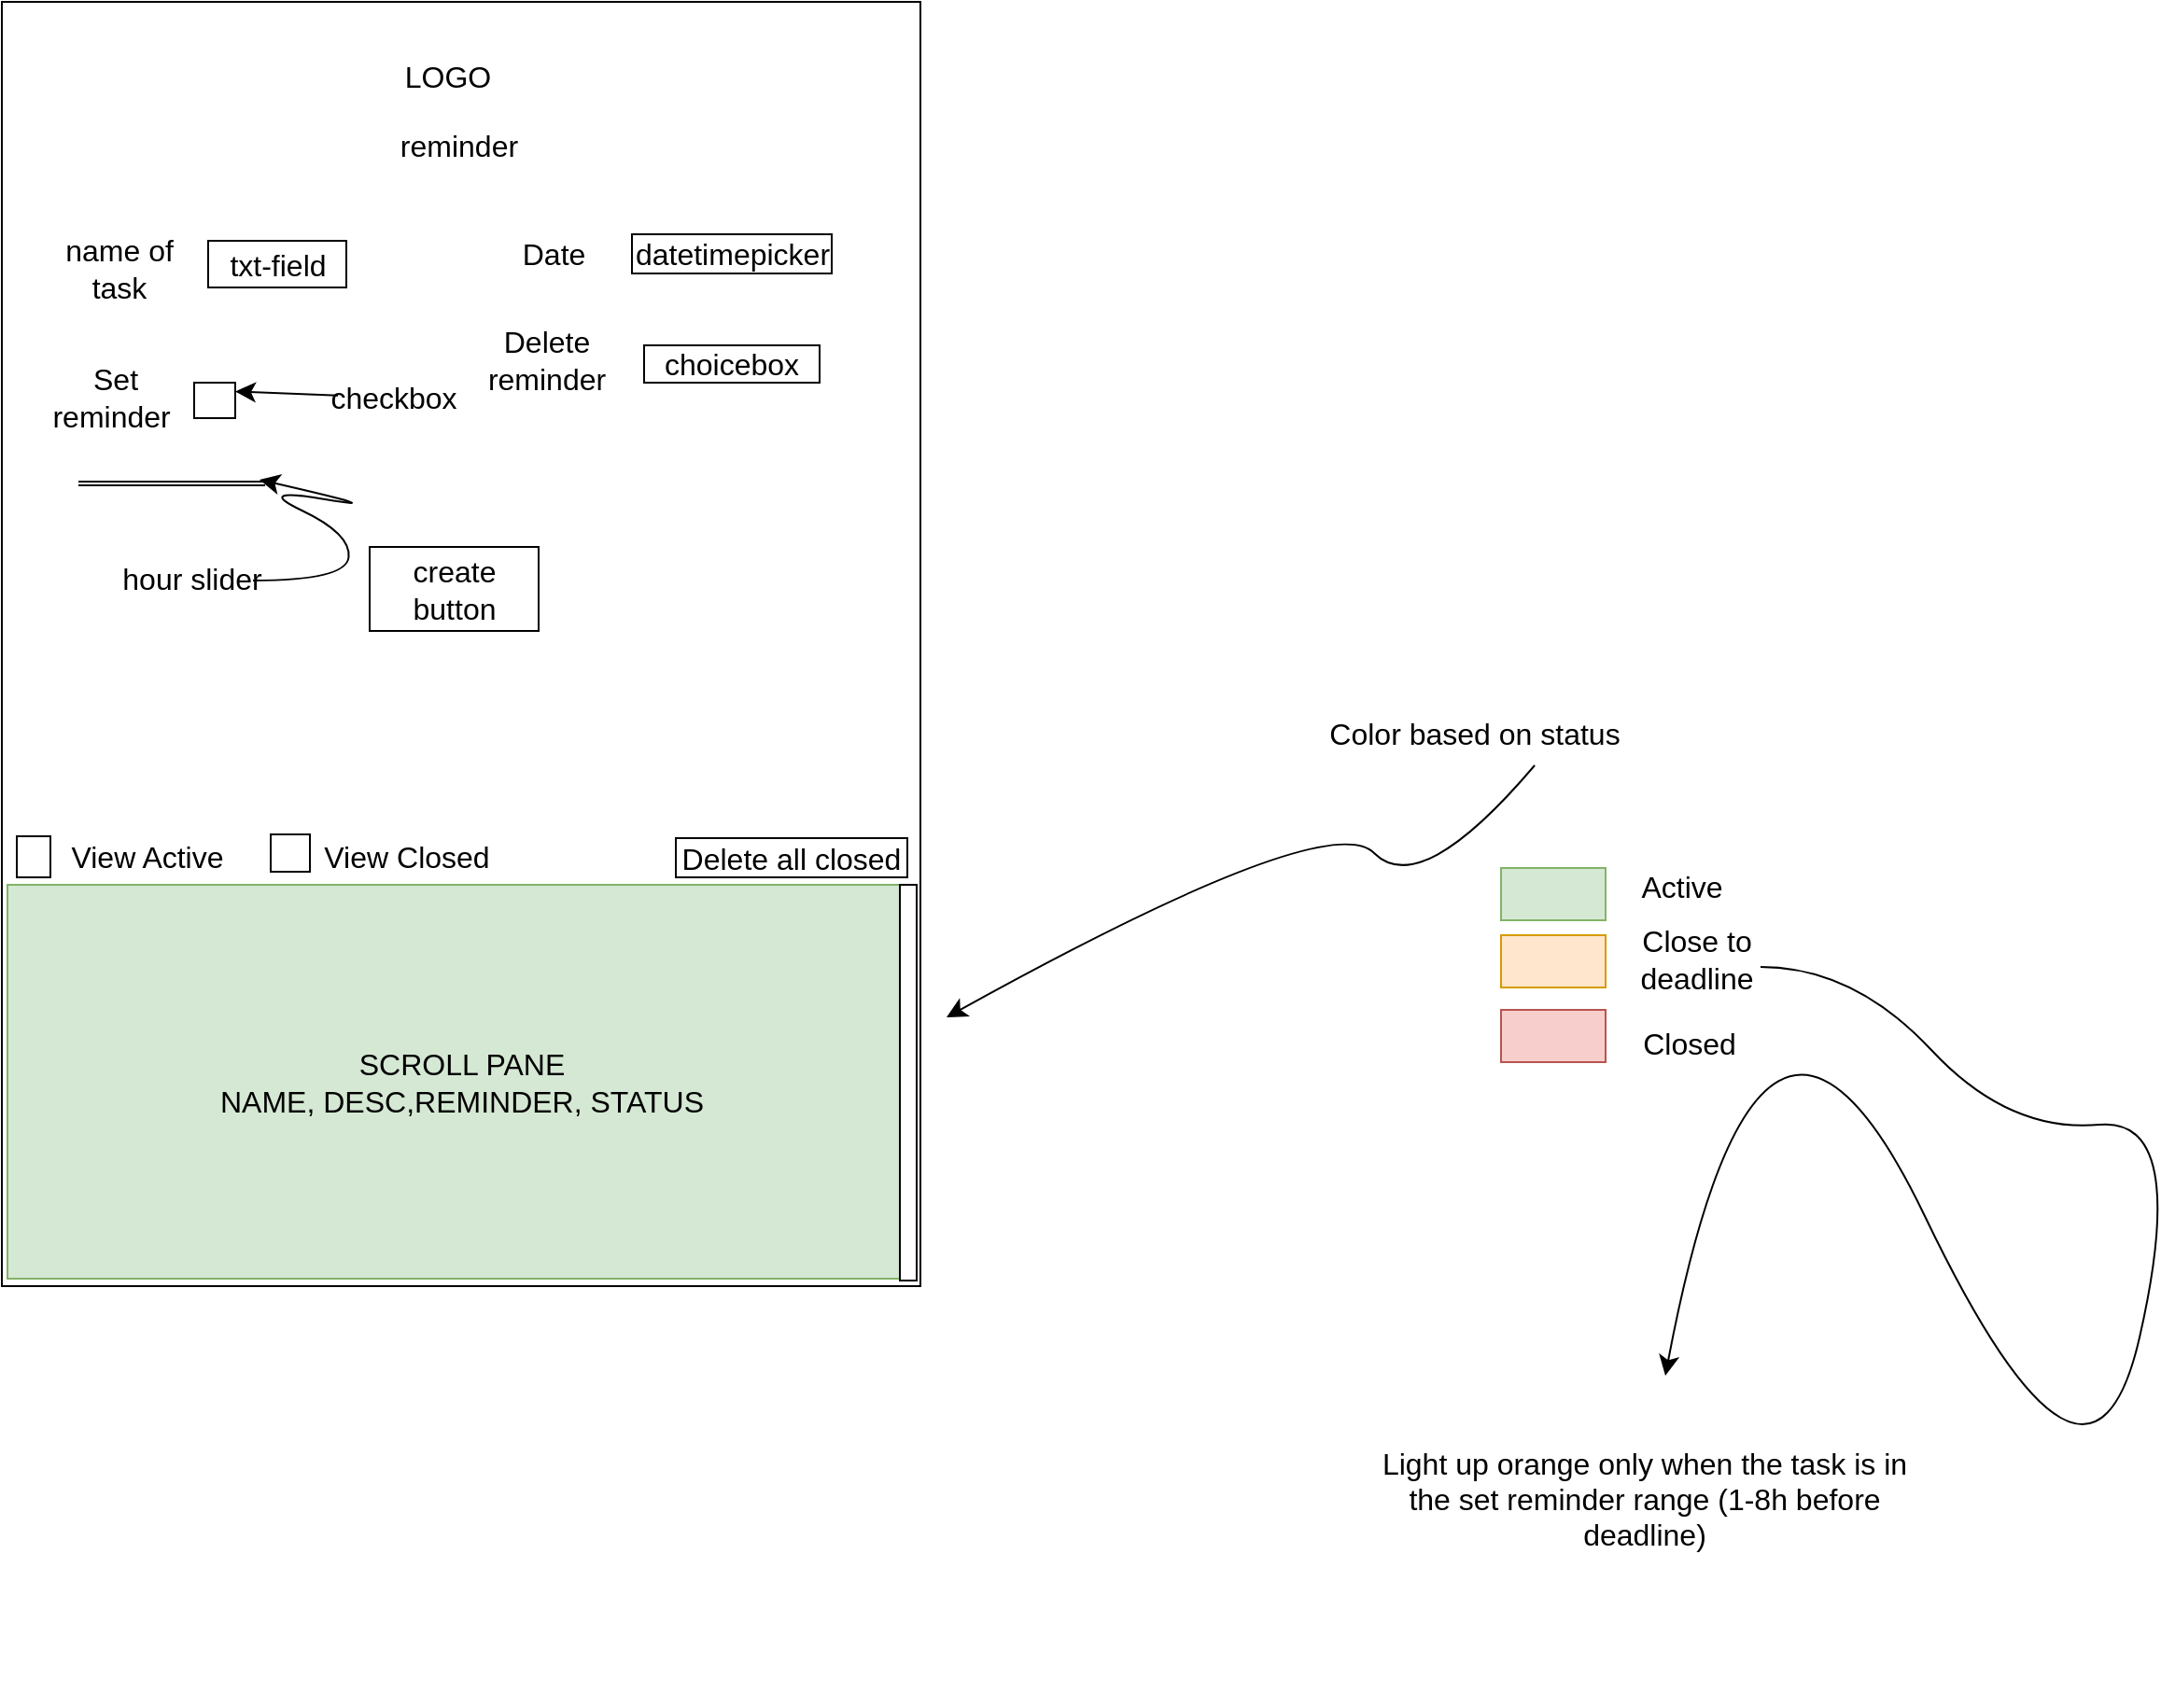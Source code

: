 <mxfile version="22.1.11" type="github">
  <diagram name="Strona-1" id="KciXNImmKgs5rosuy03C">
    <mxGraphModel dx="2234" dy="1232" grid="0" gridSize="10" guides="1" tooltips="1" connect="1" arrows="1" fold="1" page="0" pageScale="1" pageWidth="827" pageHeight="1169" math="0" shadow="0">
      <root>
        <mxCell id="0" />
        <mxCell id="1" parent="0" />
        <mxCell id="DdxbtGBHyIOgsORISWLq-1" value="" style="rounded=0;whiteSpace=wrap;html=1;fontSize=16;" vertex="1" parent="1">
          <mxGeometry x="-506" y="-142" width="492" height="688" as="geometry" />
        </mxCell>
        <mxCell id="DdxbtGBHyIOgsORISWLq-2" value="reminder&lt;br&gt;" style="text;html=1;strokeColor=none;fillColor=none;align=center;verticalAlign=middle;whiteSpace=wrap;rounded=0;fontSize=16;" vertex="1" parent="1">
          <mxGeometry x="-326" y="-80" width="130" height="30" as="geometry" />
        </mxCell>
        <mxCell id="DdxbtGBHyIOgsORISWLq-3" value="LOGO&lt;br&gt;" style="text;html=1;strokeColor=none;fillColor=none;align=center;verticalAlign=middle;whiteSpace=wrap;rounded=0;fontSize=16;" vertex="1" parent="1">
          <mxGeometry x="-297" y="-117" width="60" height="30" as="geometry" />
        </mxCell>
        <mxCell id="DdxbtGBHyIOgsORISWLq-5" value="name of task&lt;br&gt;" style="text;html=1;strokeColor=none;fillColor=none;align=center;verticalAlign=middle;whiteSpace=wrap;rounded=0;fontSize=16;" vertex="1" parent="1">
          <mxGeometry x="-473" y="-14" width="60" height="30" as="geometry" />
        </mxCell>
        <mxCell id="DdxbtGBHyIOgsORISWLq-8" value="Set reminder&amp;nbsp;&lt;br&gt;" style="text;html=1;strokeColor=none;fillColor=none;align=center;verticalAlign=middle;whiteSpace=wrap;rounded=0;fontSize=16;" vertex="1" parent="1">
          <mxGeometry x="-475" y="55" width="60" height="30" as="geometry" />
        </mxCell>
        <mxCell id="DdxbtGBHyIOgsORISWLq-12" value="create button&lt;br&gt;" style="rounded=0;whiteSpace=wrap;html=1;fontSize=16;fillColor=none;" vertex="1" parent="1">
          <mxGeometry x="-309" y="150" width="90.5" height="45" as="geometry" />
        </mxCell>
        <mxCell id="DdxbtGBHyIOgsORISWLq-13" value="Date&amp;nbsp;" style="text;html=1;strokeColor=none;fillColor=none;align=center;verticalAlign=middle;whiteSpace=wrap;rounded=0;fontSize=16;" vertex="1" parent="1">
          <mxGeometry x="-238" y="-22" width="60" height="30" as="geometry" />
        </mxCell>
        <mxCell id="DdxbtGBHyIOgsORISWLq-15" value="Delete reminder" style="text;html=1;strokeColor=none;fillColor=none;align=center;verticalAlign=middle;whiteSpace=wrap;rounded=0;fontSize=16;" vertex="1" parent="1">
          <mxGeometry x="-244" y="35" width="60" height="30" as="geometry" />
        </mxCell>
        <mxCell id="DdxbtGBHyIOgsORISWLq-17" value="choicebox" style="rounded=0;whiteSpace=wrap;html=1;fontSize=16;" vertex="1" parent="1">
          <mxGeometry x="-162" y="42" width="94" height="20" as="geometry" />
        </mxCell>
        <mxCell id="DdxbtGBHyIOgsORISWLq-18" value="datetimepicker" style="rounded=0;whiteSpace=wrap;html=1;fontSize=16;" vertex="1" parent="1">
          <mxGeometry x="-168.5" y="-17.5" width="107" height="21" as="geometry" />
        </mxCell>
        <mxCell id="DdxbtGBHyIOgsORISWLq-19" value="txt-field" style="rounded=0;whiteSpace=wrap;html=1;fontSize=16;" vertex="1" parent="1">
          <mxGeometry x="-395.5" y="-14" width="74" height="25" as="geometry" />
        </mxCell>
        <mxCell id="DdxbtGBHyIOgsORISWLq-20" value="" style="rounded=0;whiteSpace=wrap;html=1;fontSize=16;" vertex="1" parent="1">
          <mxGeometry x="-403" y="62" width="22" height="19" as="geometry" />
        </mxCell>
        <mxCell id="DdxbtGBHyIOgsORISWLq-22" style="edgeStyle=none;curved=1;rounded=0;orthogonalLoop=1;jettySize=auto;html=1;fontSize=12;startSize=8;endSize=8;entryX=1;entryY=0.25;entryDx=0;entryDy=0;" edge="1" parent="1" source="DdxbtGBHyIOgsORISWLq-21" target="DdxbtGBHyIOgsORISWLq-20">
          <mxGeometry relative="1" as="geometry">
            <mxPoint x="-359.271" y="300.5" as="sourcePoint" />
            <mxPoint x="-412.998" y="103.5" as="targetPoint" />
          </mxGeometry>
        </mxCell>
        <mxCell id="DdxbtGBHyIOgsORISWLq-21" value="checkbox" style="text;html=1;strokeColor=none;fillColor=none;align=center;verticalAlign=middle;whiteSpace=wrap;rounded=0;fontSize=16;" vertex="1" parent="1">
          <mxGeometry x="-326" y="55" width="60" height="30" as="geometry" />
        </mxCell>
        <mxCell id="DdxbtGBHyIOgsORISWLq-23" value="SCROLL PANE&lt;br&gt;NAME, DESC,REMINDER, STATUS" style="rounded=0;whiteSpace=wrap;html=1;fontSize=16;fillColor=#d5e8d4;strokeColor=#82b366;" vertex="1" parent="1">
          <mxGeometry x="-503" y="331" width="487" height="211" as="geometry" />
        </mxCell>
        <mxCell id="DdxbtGBHyIOgsORISWLq-24" value="" style="rounded=0;whiteSpace=wrap;html=1;fontSize=16;" vertex="1" parent="1">
          <mxGeometry x="-25" y="331" width="9" height="212" as="geometry" />
        </mxCell>
        <mxCell id="DdxbtGBHyIOgsORISWLq-25" value="View Active" style="text;html=1;strokeColor=none;fillColor=none;align=center;verticalAlign=middle;whiteSpace=wrap;rounded=0;fontSize=16;" vertex="1" parent="1">
          <mxGeometry x="-471" y="301" width="86" height="30" as="geometry" />
        </mxCell>
        <mxCell id="DdxbtGBHyIOgsORISWLq-26" value="View Closed" style="text;html=1;strokeColor=none;fillColor=none;align=center;verticalAlign=middle;whiteSpace=wrap;rounded=0;fontSize=16;" vertex="1" parent="1">
          <mxGeometry x="-341" y="301" width="104" height="30" as="geometry" />
        </mxCell>
        <mxCell id="DdxbtGBHyIOgsORISWLq-27" value="" style="rounded=0;whiteSpace=wrap;html=1;fontSize=16;" vertex="1" parent="1">
          <mxGeometry x="-362" y="304" width="21" height="20" as="geometry" />
        </mxCell>
        <mxCell id="DdxbtGBHyIOgsORISWLq-28" value="" style="rounded=0;whiteSpace=wrap;html=1;fontSize=16;" vertex="1" parent="1">
          <mxGeometry x="-498" y="305" width="18" height="22" as="geometry" />
        </mxCell>
        <mxCell id="DdxbtGBHyIOgsORISWLq-29" value="Delete all closed" style="rounded=0;whiteSpace=wrap;html=1;fontSize=16;" vertex="1" parent="1">
          <mxGeometry x="-145" y="306" width="124" height="21" as="geometry" />
        </mxCell>
        <mxCell id="DdxbtGBHyIOgsORISWLq-30" value="Color based on status" style="text;html=1;strokeColor=none;fillColor=none;align=center;verticalAlign=middle;whiteSpace=wrap;rounded=0;fontSize=16;" vertex="1" parent="1">
          <mxGeometry x="200" y="235" width="166" height="30" as="geometry" />
        </mxCell>
        <mxCell id="DdxbtGBHyIOgsORISWLq-31" value="" style="curved=1;endArrow=classic;html=1;rounded=0;fontSize=12;startSize=8;endSize=8;exitX=0.693;exitY=1.067;exitDx=0;exitDy=0;exitPerimeter=0;" edge="1" parent="1" source="DdxbtGBHyIOgsORISWLq-30">
          <mxGeometry width="50" height="50" relative="1" as="geometry">
            <mxPoint x="204" y="339" as="sourcePoint" />
            <mxPoint y="402" as="targetPoint" />
            <Array as="points">
              <mxPoint x="254" y="339" />
              <mxPoint x="204" y="289" />
            </Array>
          </mxGeometry>
        </mxCell>
        <mxCell id="DdxbtGBHyIOgsORISWLq-32" value="" style="rounded=0;whiteSpace=wrap;html=1;fontSize=16;fillColor=#d5e8d4;strokeColor=#82b366;" vertex="1" parent="1">
          <mxGeometry x="297" y="322" width="56" height="28" as="geometry" />
        </mxCell>
        <mxCell id="DdxbtGBHyIOgsORISWLq-34" value="" style="rounded=0;whiteSpace=wrap;html=1;fontSize=16;fillColor=#ffe6cc;strokeColor=#d79b00;" vertex="1" parent="1">
          <mxGeometry x="297" y="358" width="56" height="28" as="geometry" />
        </mxCell>
        <mxCell id="DdxbtGBHyIOgsORISWLq-35" value="" style="rounded=0;whiteSpace=wrap;html=1;fontSize=16;fillColor=#f8cecc;strokeColor=#b85450;" vertex="1" parent="1">
          <mxGeometry x="297" y="398" width="56" height="28" as="geometry" />
        </mxCell>
        <mxCell id="DdxbtGBHyIOgsORISWLq-36" value="Active" style="text;html=1;strokeColor=none;fillColor=none;align=center;verticalAlign=middle;whiteSpace=wrap;rounded=0;fontSize=16;" vertex="1" parent="1">
          <mxGeometry x="364" y="317" width="60" height="30" as="geometry" />
        </mxCell>
        <mxCell id="DdxbtGBHyIOgsORISWLq-37" value="Close to deadline" style="text;html=1;strokeColor=none;fillColor=none;align=center;verticalAlign=middle;whiteSpace=wrap;rounded=0;fontSize=16;" vertex="1" parent="1">
          <mxGeometry x="361" y="356" width="82" height="30" as="geometry" />
        </mxCell>
        <mxCell id="DdxbtGBHyIOgsORISWLq-39" value="Closed" style="text;html=1;strokeColor=none;fillColor=none;align=center;verticalAlign=middle;whiteSpace=wrap;rounded=0;fontSize=16;" vertex="1" parent="1">
          <mxGeometry x="368" y="401" width="60" height="30" as="geometry" />
        </mxCell>
        <mxCell id="DdxbtGBHyIOgsORISWLq-40" value="" style="curved=1;endArrow=classic;html=1;rounded=0;fontSize=12;startSize=8;endSize=8;" edge="1" parent="1">
          <mxGeometry width="50" height="50" relative="1" as="geometry">
            <mxPoint x="436" y="375" as="sourcePoint" />
            <mxPoint x="385" y="594" as="targetPoint" />
            <Array as="points">
              <mxPoint x="486" y="375" />
              <mxPoint x="569" y="464" />
              <mxPoint x="666" y="455" />
              <mxPoint x="612" y="692" />
              <mxPoint x="436" y="325" />
            </Array>
          </mxGeometry>
        </mxCell>
        <mxCell id="DdxbtGBHyIOgsORISWLq-41" value="Light up orange only when the task is in the set reminder range (1-8h before deadline)" style="text;html=1;strokeColor=none;fillColor=none;align=center;verticalAlign=middle;whiteSpace=wrap;rounded=0;fontSize=16;" vertex="1" parent="1">
          <mxGeometry x="228" y="549" width="292" height="222" as="geometry" />
        </mxCell>
        <mxCell id="DdxbtGBHyIOgsORISWLq-42" value="" style="shape=link;html=1;rounded=0;fontSize=12;startSize=8;endSize=8;curved=1;width=-2;" edge="1" parent="1">
          <mxGeometry width="100" relative="1" as="geometry">
            <mxPoint x="-465" y="116" as="sourcePoint" />
            <mxPoint x="-365" y="116" as="targetPoint" />
          </mxGeometry>
        </mxCell>
        <mxCell id="DdxbtGBHyIOgsORISWLq-43" value="hour slider" style="text;html=1;strokeColor=none;fillColor=none;align=center;verticalAlign=middle;whiteSpace=wrap;rounded=0;fontSize=16;" vertex="1" parent="1">
          <mxGeometry x="-457" y="152" width="106" height="30" as="geometry" />
        </mxCell>
        <mxCell id="DdxbtGBHyIOgsORISWLq-44" value="" style="curved=1;endArrow=classic;html=1;rounded=0;fontSize=12;startSize=8;endSize=8;" edge="1" parent="1">
          <mxGeometry width="50" height="50" relative="1" as="geometry">
            <mxPoint x="-371.5" y="168" as="sourcePoint" />
            <mxPoint x="-368" y="114" as="targetPoint" />
            <Array as="points">
              <mxPoint x="-321.5" y="168" />
              <mxPoint x="-319" y="143" />
              <mxPoint x="-371.5" y="118" />
              <mxPoint x="-294" y="131" />
            </Array>
          </mxGeometry>
        </mxCell>
      </root>
    </mxGraphModel>
  </diagram>
</mxfile>
